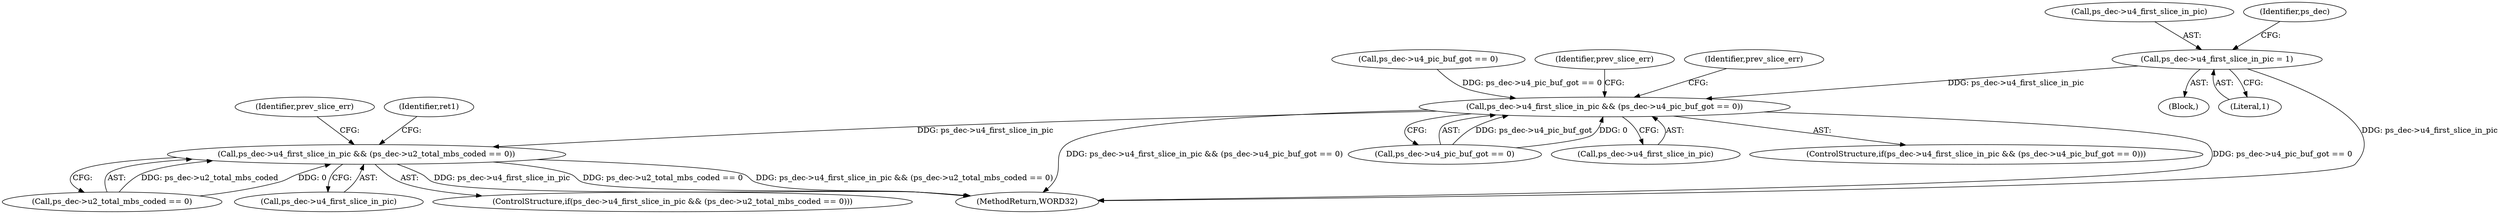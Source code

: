 digraph "0_Android_e86d3cfd2bc28dac421092106751e5638d54a848@pointer" {
"1000950" [label="(Call,ps_dec->u4_first_slice_in_pic = 1)"];
"1001555" [label="(Call,ps_dec->u4_first_slice_in_pic && (ps_dec->u4_pic_buf_got == 0))"];
"1001572" [label="(Call,ps_dec->u4_first_slice_in_pic && (ps_dec->u2_total_mbs_coded == 0))"];
"1001554" [label="(ControlStructure,if(ps_dec->u4_first_slice_in_pic && (ps_dec->u4_pic_buf_got == 0)))"];
"1002272" [label="(MethodReturn,WORD32)"];
"1001559" [label="(Call,ps_dec->u4_pic_buf_got == 0)"];
"1001273" [label="(Call,ps_dec->u4_pic_buf_got == 0)"];
"1000950" [label="(Call,ps_dec->u4_first_slice_in_pic = 1)"];
"1000954" [label="(Literal,1)"];
"1001576" [label="(Call,ps_dec->u2_total_mbs_coded == 0)"];
"1001582" [label="(Identifier,prev_slice_err)"];
"1001572" [label="(Call,ps_dec->u4_first_slice_in_pic && (ps_dec->u2_total_mbs_coded == 0))"];
"1001555" [label="(Call,ps_dec->u4_first_slice_in_pic && (ps_dec->u4_pic_buf_got == 0))"];
"1001573" [label="(Call,ps_dec->u4_first_slice_in_pic)"];
"1001585" [label="(Identifier,ret1)"];
"1001569" [label="(Identifier,prev_slice_err)"];
"1000157" [label="(Block,)"];
"1000951" [label="(Call,ps_dec->u4_first_slice_in_pic)"];
"1001556" [label="(Call,ps_dec->u4_first_slice_in_pic)"];
"1000957" [label="(Identifier,ps_dec)"];
"1001565" [label="(Identifier,prev_slice_err)"];
"1001571" [label="(ControlStructure,if(ps_dec->u4_first_slice_in_pic && (ps_dec->u2_total_mbs_coded == 0)))"];
"1000950" -> "1000157"  [label="AST: "];
"1000950" -> "1000954"  [label="CFG: "];
"1000951" -> "1000950"  [label="AST: "];
"1000954" -> "1000950"  [label="AST: "];
"1000957" -> "1000950"  [label="CFG: "];
"1000950" -> "1002272"  [label="DDG: ps_dec->u4_first_slice_in_pic"];
"1000950" -> "1001555"  [label="DDG: ps_dec->u4_first_slice_in_pic"];
"1001555" -> "1001554"  [label="AST: "];
"1001555" -> "1001556"  [label="CFG: "];
"1001555" -> "1001559"  [label="CFG: "];
"1001556" -> "1001555"  [label="AST: "];
"1001559" -> "1001555"  [label="AST: "];
"1001565" -> "1001555"  [label="CFG: "];
"1001569" -> "1001555"  [label="CFG: "];
"1001555" -> "1002272"  [label="DDG: ps_dec->u4_pic_buf_got == 0"];
"1001555" -> "1002272"  [label="DDG: ps_dec->u4_first_slice_in_pic && (ps_dec->u4_pic_buf_got == 0)"];
"1001273" -> "1001555"  [label="DDG: ps_dec->u4_pic_buf_got == 0"];
"1001559" -> "1001555"  [label="DDG: ps_dec->u4_pic_buf_got"];
"1001559" -> "1001555"  [label="DDG: 0"];
"1001555" -> "1001572"  [label="DDG: ps_dec->u4_first_slice_in_pic"];
"1001572" -> "1001571"  [label="AST: "];
"1001572" -> "1001573"  [label="CFG: "];
"1001572" -> "1001576"  [label="CFG: "];
"1001573" -> "1001572"  [label="AST: "];
"1001576" -> "1001572"  [label="AST: "];
"1001582" -> "1001572"  [label="CFG: "];
"1001585" -> "1001572"  [label="CFG: "];
"1001572" -> "1002272"  [label="DDG: ps_dec->u4_first_slice_in_pic"];
"1001572" -> "1002272"  [label="DDG: ps_dec->u2_total_mbs_coded == 0"];
"1001572" -> "1002272"  [label="DDG: ps_dec->u4_first_slice_in_pic && (ps_dec->u2_total_mbs_coded == 0)"];
"1001576" -> "1001572"  [label="DDG: ps_dec->u2_total_mbs_coded"];
"1001576" -> "1001572"  [label="DDG: 0"];
}
